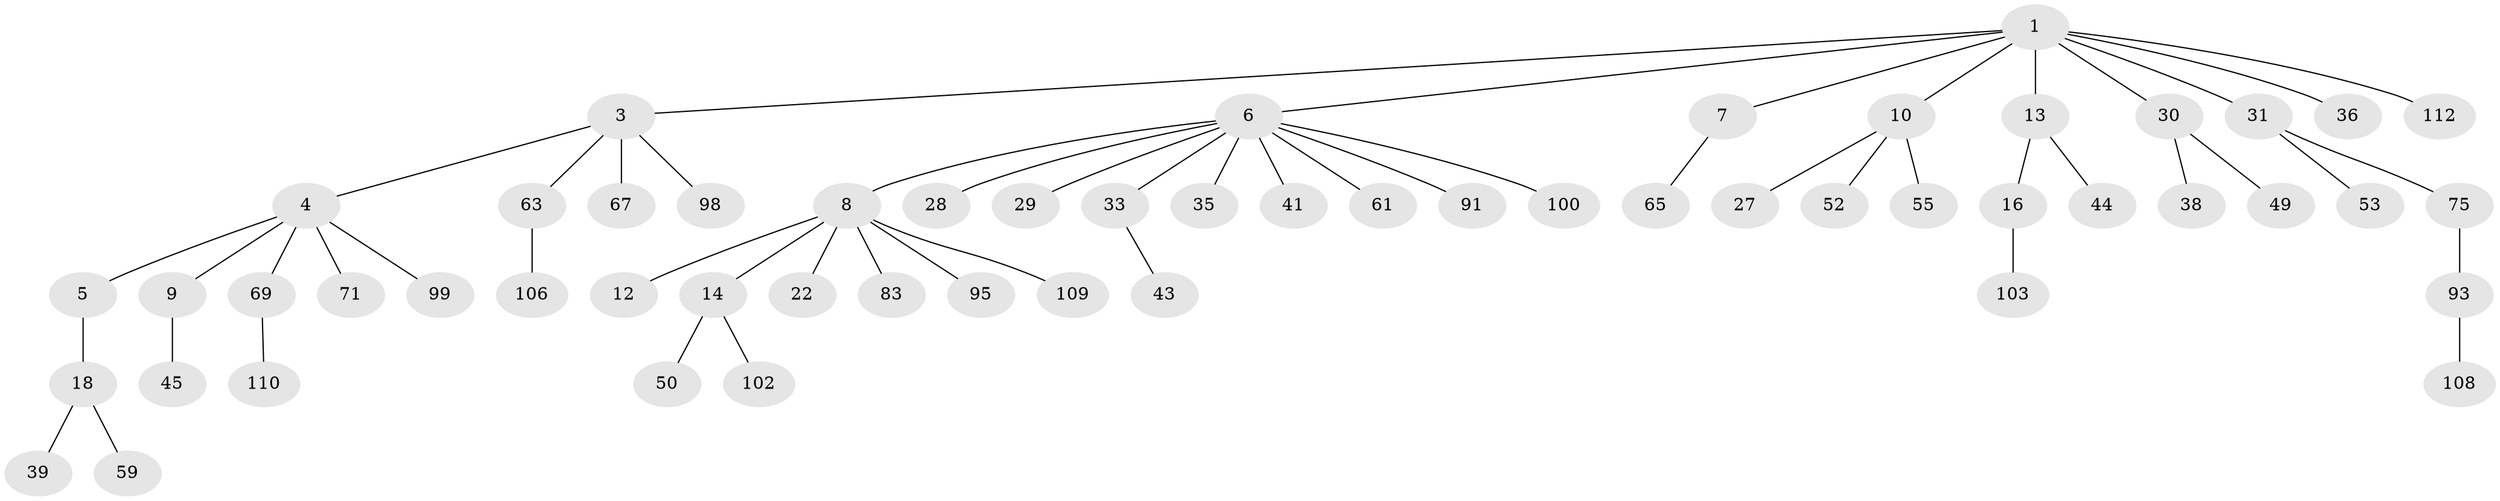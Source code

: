 // original degree distribution, {7: 0.008928571428571428, 4: 0.08035714285714286, 5: 0.026785714285714284, 6: 0.026785714285714284, 2: 0.19642857142857142, 3: 0.125, 1: 0.5357142857142857}
// Generated by graph-tools (version 1.1) at 2025/15/03/09/25 04:15:23]
// undirected, 56 vertices, 55 edges
graph export_dot {
graph [start="1"]
  node [color=gray90,style=filled];
  1 [super="+2"];
  3 [super="+47"];
  4;
  5 [super="+24+26"];
  6 [super="+20"];
  7;
  8 [super="+11+80+68"];
  9 [super="+19+97+60"];
  10 [super="+58+17+51"];
  12 [super="+37+32"];
  13 [super="+15"];
  14 [super="+25"];
  16 [super="+46"];
  18 [super="+42"];
  22;
  27;
  28 [super="+34+87+48"];
  29;
  30 [super="+56"];
  31 [super="+96"];
  33 [super="+101"];
  35;
  36 [super="+104"];
  38 [super="+73"];
  39 [super="+70+72"];
  41;
  43;
  44;
  45;
  49;
  50;
  52;
  53 [super="+76"];
  55 [super="+79"];
  59 [super="+62+94"];
  61 [super="+86"];
  63 [super="+105"];
  65;
  67 [super="+77"];
  69;
  71 [super="+74"];
  75 [super="+85+88"];
  83;
  91;
  93;
  95;
  98;
  99;
  100;
  102;
  103;
  106;
  108;
  109;
  110;
  112;
  1 -- 3;
  1 -- 6;
  1 -- 10;
  1 -- 13;
  1 -- 30;
  1 -- 36;
  1 -- 112;
  1 -- 7;
  1 -- 31;
  3 -- 4;
  3 -- 63;
  3 -- 98;
  3 -- 67;
  4 -- 5;
  4 -- 9;
  4 -- 69;
  4 -- 71;
  4 -- 99;
  5 -- 18;
  6 -- 8;
  6 -- 29;
  6 -- 41;
  6 -- 33;
  6 -- 35;
  6 -- 100;
  6 -- 91;
  6 -- 28;
  6 -- 61;
  7 -- 65;
  8 -- 83;
  8 -- 22;
  8 -- 12;
  8 -- 14;
  8 -- 109;
  8 -- 95;
  9 -- 45;
  10 -- 27;
  10 -- 52;
  10 -- 55;
  13 -- 16;
  13 -- 44;
  14 -- 102;
  14 -- 50;
  16 -- 103;
  18 -- 39;
  18 -- 59;
  30 -- 38;
  30 -- 49;
  31 -- 53;
  31 -- 75;
  33 -- 43;
  63 -- 106;
  69 -- 110;
  75 -- 93;
  93 -- 108;
}
